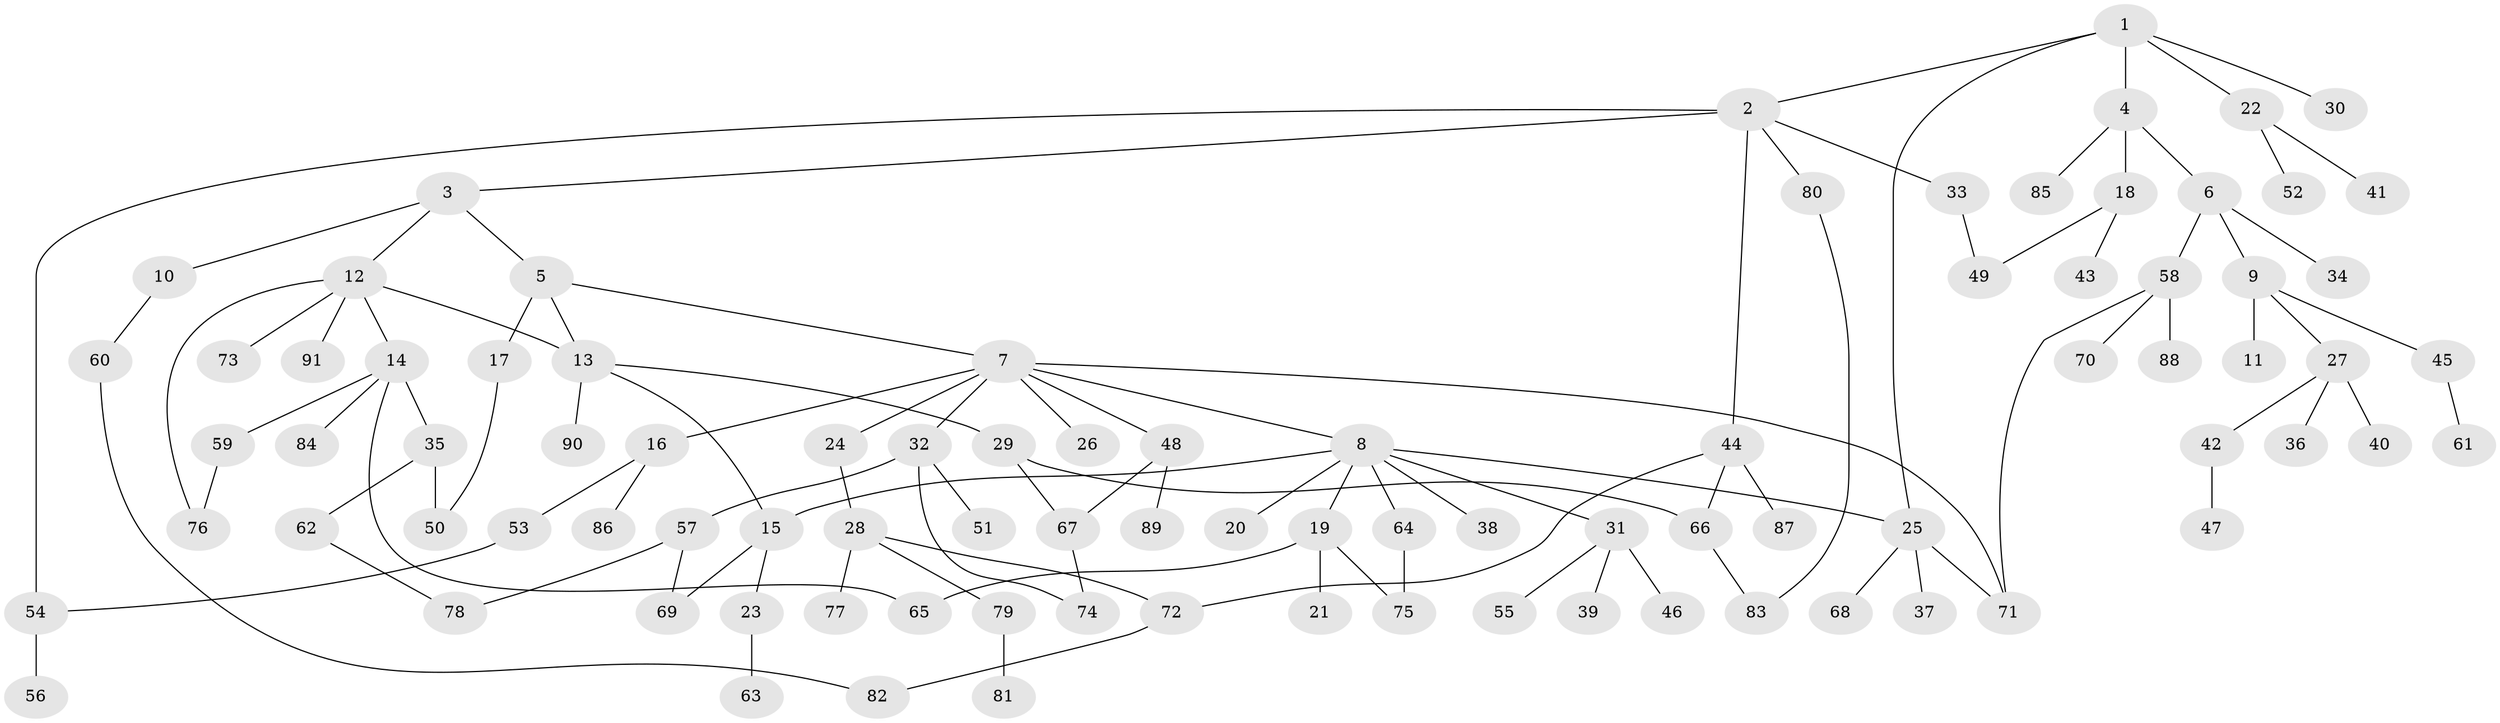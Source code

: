 // Generated by graph-tools (version 1.1) at 2025/10/02/27/25 16:10:53]
// undirected, 91 vertices, 109 edges
graph export_dot {
graph [start="1"]
  node [color=gray90,style=filled];
  1;
  2;
  3;
  4;
  5;
  6;
  7;
  8;
  9;
  10;
  11;
  12;
  13;
  14;
  15;
  16;
  17;
  18;
  19;
  20;
  21;
  22;
  23;
  24;
  25;
  26;
  27;
  28;
  29;
  30;
  31;
  32;
  33;
  34;
  35;
  36;
  37;
  38;
  39;
  40;
  41;
  42;
  43;
  44;
  45;
  46;
  47;
  48;
  49;
  50;
  51;
  52;
  53;
  54;
  55;
  56;
  57;
  58;
  59;
  60;
  61;
  62;
  63;
  64;
  65;
  66;
  67;
  68;
  69;
  70;
  71;
  72;
  73;
  74;
  75;
  76;
  77;
  78;
  79;
  80;
  81;
  82;
  83;
  84;
  85;
  86;
  87;
  88;
  89;
  90;
  91;
  1 -- 2;
  1 -- 4;
  1 -- 22;
  1 -- 25;
  1 -- 30;
  2 -- 3;
  2 -- 33;
  2 -- 44;
  2 -- 54;
  2 -- 80;
  3 -- 5;
  3 -- 10;
  3 -- 12;
  4 -- 6;
  4 -- 18;
  4 -- 85;
  5 -- 7;
  5 -- 13;
  5 -- 17;
  6 -- 9;
  6 -- 34;
  6 -- 58;
  7 -- 8;
  7 -- 16;
  7 -- 24;
  7 -- 26;
  7 -- 32;
  7 -- 48;
  7 -- 71;
  8 -- 19;
  8 -- 20;
  8 -- 31;
  8 -- 38;
  8 -- 64;
  8 -- 25;
  8 -- 15;
  9 -- 11;
  9 -- 27;
  9 -- 45;
  10 -- 60;
  12 -- 14;
  12 -- 73;
  12 -- 76;
  12 -- 91;
  12 -- 13;
  13 -- 15;
  13 -- 29;
  13 -- 90;
  14 -- 35;
  14 -- 59;
  14 -- 65;
  14 -- 84;
  15 -- 23;
  15 -- 69;
  16 -- 53;
  16 -- 86;
  17 -- 50;
  18 -- 43;
  18 -- 49;
  19 -- 21;
  19 -- 75;
  19 -- 65;
  22 -- 41;
  22 -- 52;
  23 -- 63;
  24 -- 28;
  25 -- 37;
  25 -- 68;
  25 -- 71;
  27 -- 36;
  27 -- 40;
  27 -- 42;
  28 -- 77;
  28 -- 79;
  28 -- 72;
  29 -- 67;
  29 -- 66;
  31 -- 39;
  31 -- 46;
  31 -- 55;
  32 -- 51;
  32 -- 57;
  32 -- 74;
  33 -- 49;
  35 -- 62;
  35 -- 50;
  42 -- 47;
  44 -- 66;
  44 -- 72;
  44 -- 87;
  45 -- 61;
  48 -- 89;
  48 -- 67;
  53 -- 54;
  54 -- 56;
  57 -- 78;
  57 -- 69;
  58 -- 70;
  58 -- 71;
  58 -- 88;
  59 -- 76;
  60 -- 82;
  62 -- 78;
  64 -- 75;
  66 -- 83;
  67 -- 74;
  72 -- 82;
  79 -- 81;
  80 -- 83;
}
